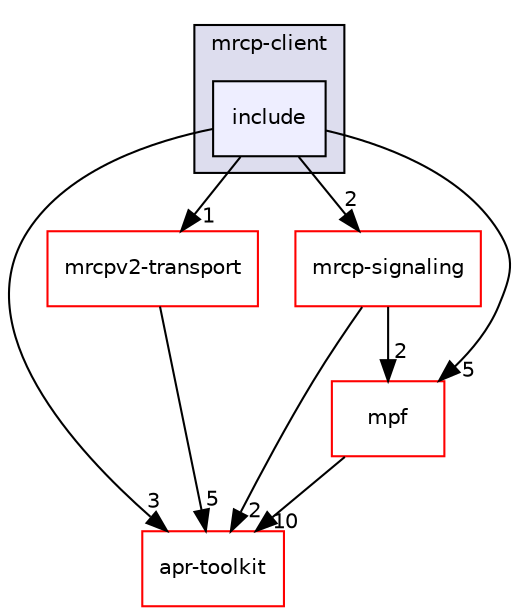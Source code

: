 digraph "include" {
  compound=true
  node [ fontsize="10", fontname="Helvetica"];
  edge [ labelfontsize="10", labelfontname="Helvetica"];
  subgraph clusterdir_13a7f99e8eeb4b54f0ce1b9167967433 {
    graph [ bgcolor="#ddddee", pencolor="black", label="mrcp-client" fontname="Helvetica", fontsize="10", URL="dir_13a7f99e8eeb4b54f0ce1b9167967433.html"]
  dir_bc11219a80d5d3e874fc77c57b67a9c9 [shape=box, label="include", style="filled", fillcolor="#eeeeff", pencolor="black", URL="dir_bc11219a80d5d3e874fc77c57b67a9c9.html"];
  }
  dir_995e6b30ef7b7f0b2dec48039971ec97 [shape=box label="apr-toolkit" fillcolor="white" style="filled" color="red" URL="dir_995e6b30ef7b7f0b2dec48039971ec97.html"];
  dir_94477f215d1a999cf0ec33f8a2ea64b1 [shape=box label="mrcpv2-transport" fillcolor="white" style="filled" color="red" URL="dir_94477f215d1a999cf0ec33f8a2ea64b1.html"];
  dir_0c98097257c2ae0d9b869d8640598357 [shape=box label="mrcp-signaling" fillcolor="white" style="filled" color="red" URL="dir_0c98097257c2ae0d9b869d8640598357.html"];
  dir_342be8fa773ff0594874056fe107febd [shape=box label="mpf" fillcolor="white" style="filled" color="red" URL="dir_342be8fa773ff0594874056fe107febd.html"];
  dir_bc11219a80d5d3e874fc77c57b67a9c9->dir_995e6b30ef7b7f0b2dec48039971ec97 [headlabel="3", labeldistance=1.5 headhref="dir_000015_000001.html"];
  dir_bc11219a80d5d3e874fc77c57b67a9c9->dir_94477f215d1a999cf0ec33f8a2ea64b1 [headlabel="1", labeldistance=1.5 headhref="dir_000015_000016.html"];
  dir_bc11219a80d5d3e874fc77c57b67a9c9->dir_0c98097257c2ae0d9b869d8640598357 [headlabel="2", labeldistance=1.5 headhref="dir_000015_000031.html"];
  dir_bc11219a80d5d3e874fc77c57b67a9c9->dir_342be8fa773ff0594874056fe107febd [headlabel="5", labeldistance=1.5 headhref="dir_000015_000006.html"];
  dir_94477f215d1a999cf0ec33f8a2ea64b1->dir_995e6b30ef7b7f0b2dec48039971ec97 [headlabel="5", labeldistance=1.5 headhref="dir_000016_000001.html"];
  dir_0c98097257c2ae0d9b869d8640598357->dir_995e6b30ef7b7f0b2dec48039971ec97 [headlabel="2", labeldistance=1.5 headhref="dir_000031_000001.html"];
  dir_0c98097257c2ae0d9b869d8640598357->dir_342be8fa773ff0594874056fe107febd [headlabel="2", labeldistance=1.5 headhref="dir_000031_000006.html"];
  dir_342be8fa773ff0594874056fe107febd->dir_995e6b30ef7b7f0b2dec48039971ec97 [headlabel="10", labeldistance=1.5 headhref="dir_000006_000001.html"];
}
